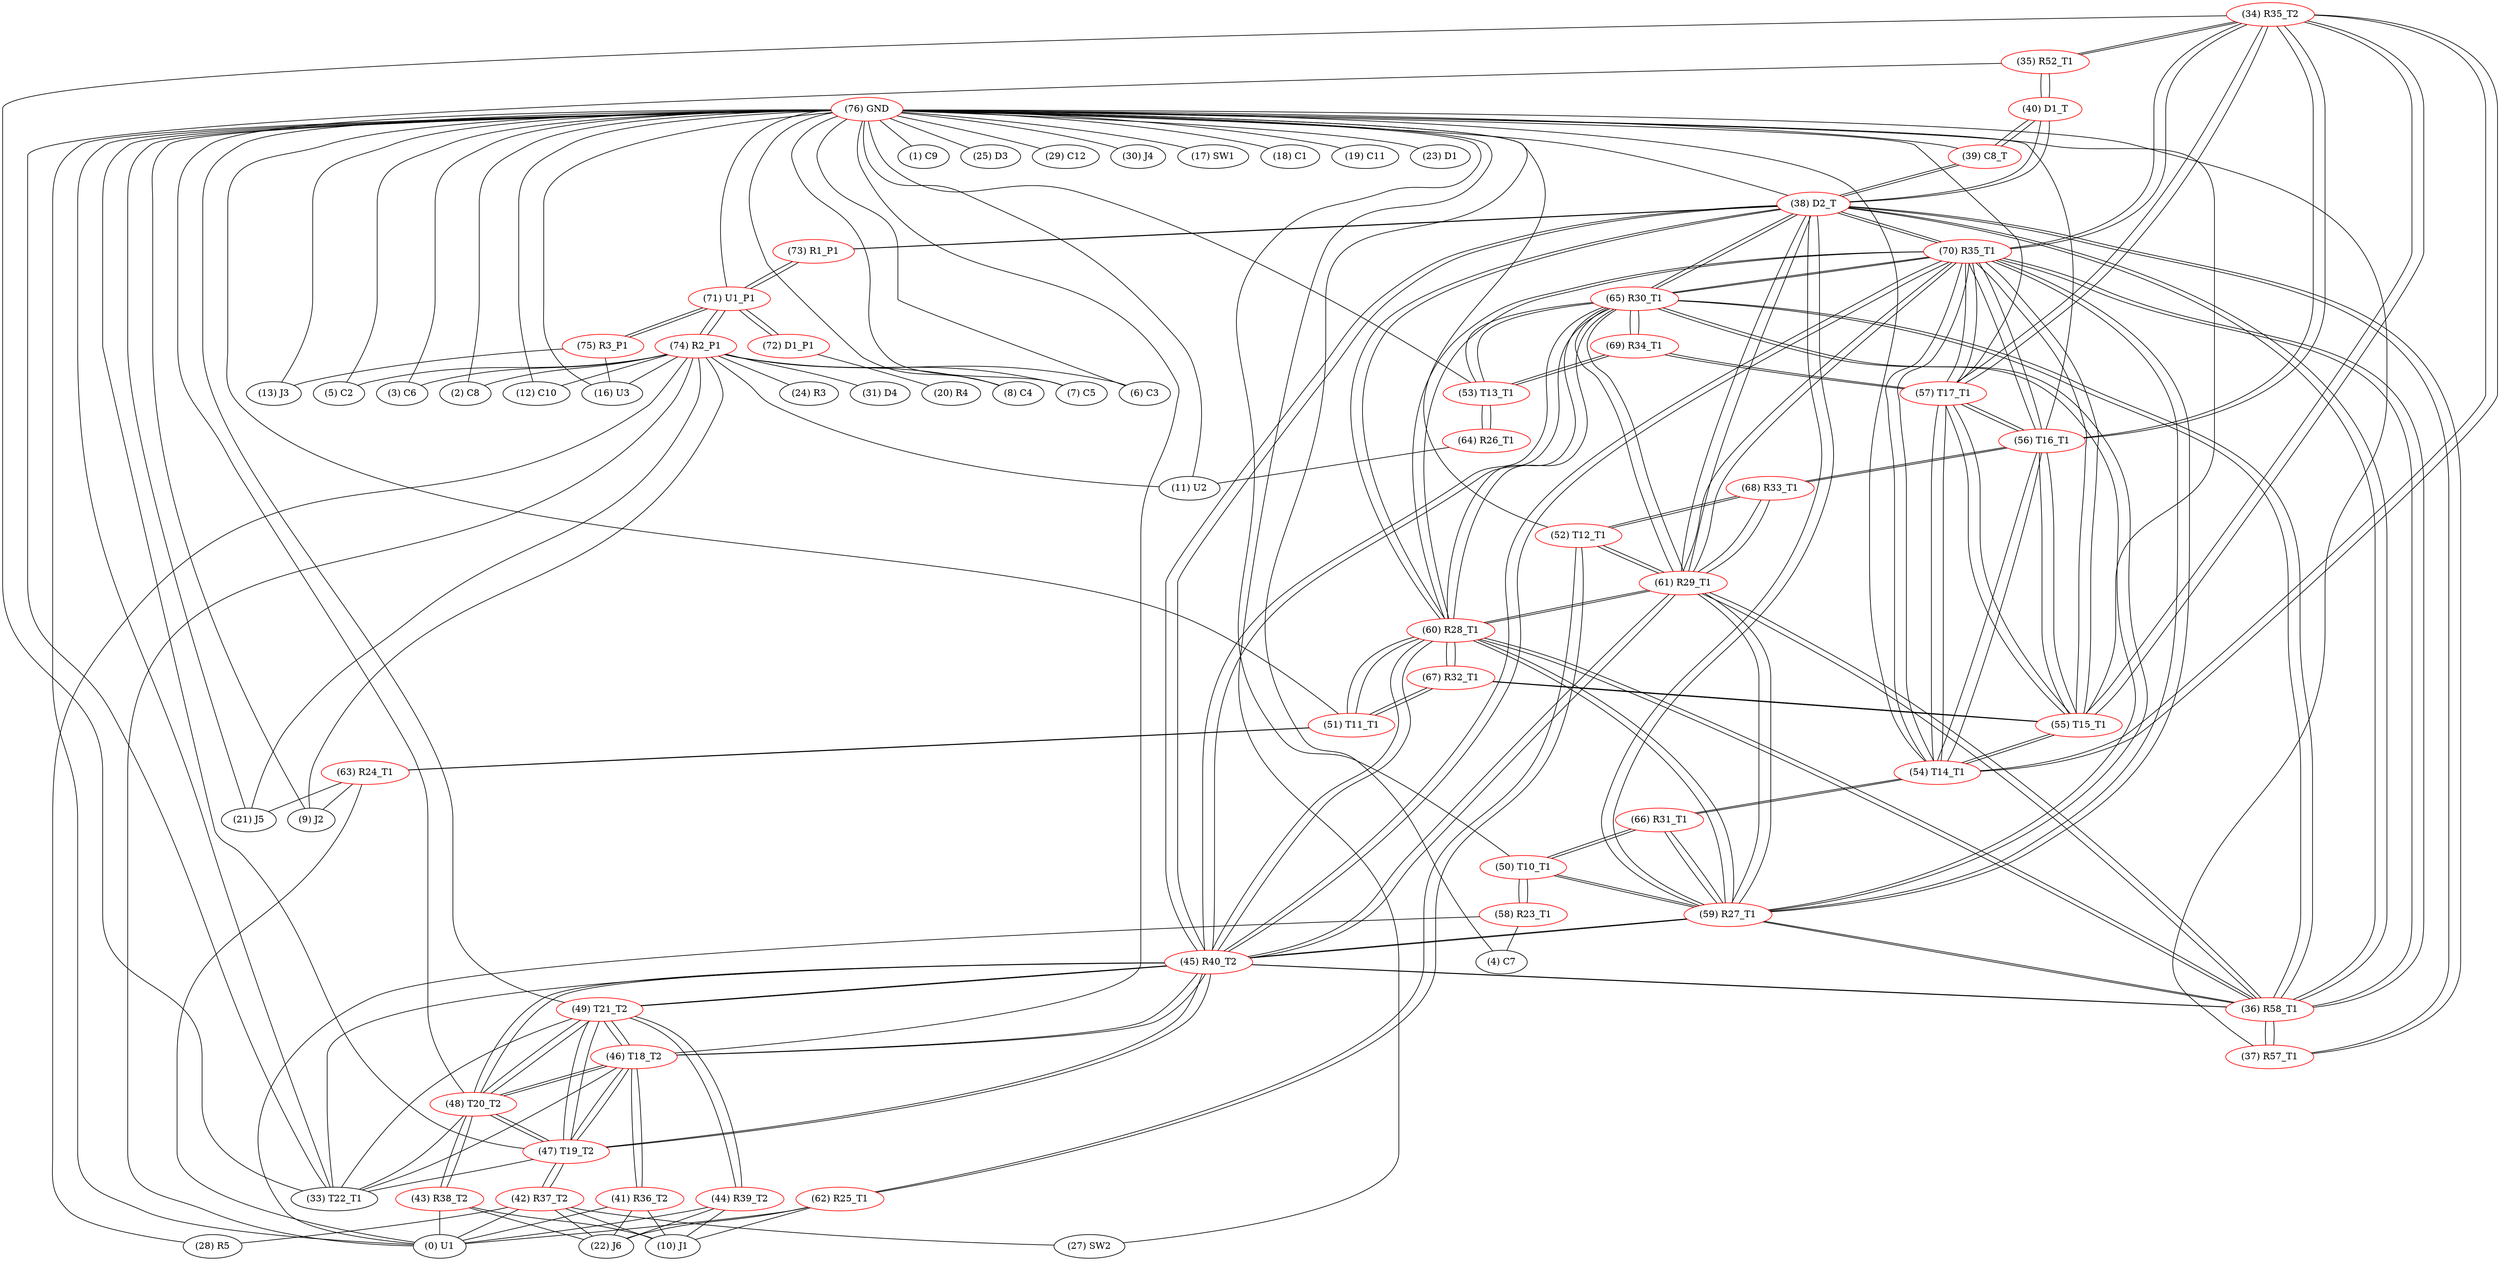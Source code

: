 graph {
	34 [label="(34) R35_T2" color=red]
	35 [label="(35) R52_T1"]
	33 [label="(33) T22_T1"]
	54 [label="(54) T14_T1"]
	55 [label="(55) T15_T1"]
	57 [label="(57) T17_T1"]
	56 [label="(56) T16_T1"]
	70 [label="(70) R35_T1"]
	35 [label="(35) R52_T1" color=red]
	40 [label="(40) D1_T"]
	34 [label="(34) R35_T2"]
	33 [label="(33) T22_T1"]
	36 [label="(36) R58_T1" color=red]
	38 [label="(38) D2_T"]
	45 [label="(45) R40_T2"]
	59 [label="(59) R27_T1"]
	60 [label="(60) R28_T1"]
	61 [label="(61) R29_T1"]
	65 [label="(65) R30_T1"]
	70 [label="(70) R35_T1"]
	37 [label="(37) R57_T1"]
	37 [label="(37) R57_T1" color=red]
	38 [label="(38) D2_T"]
	36 [label="(36) R58_T1"]
	38 [label="(38) D2_T" color=red]
	36 [label="(36) R58_T1"]
	45 [label="(45) R40_T2"]
	59 [label="(59) R27_T1"]
	60 [label="(60) R28_T1"]
	61 [label="(61) R29_T1"]
	65 [label="(65) R30_T1"]
	70 [label="(70) R35_T1"]
	40 [label="(40) D1_T"]
	39 [label="(39) C8_T"]
	37 [label="(37) R57_T1"]
	73 [label="(73) R1_P1"]
	39 [label="(39) C8_T" color=red]
	40 [label="(40) D1_T"]
	38 [label="(38) D2_T"]
	40 [label="(40) D1_T" color=red]
	38 [label="(38) D2_T"]
	39 [label="(39) C8_T"]
	35 [label="(35) R52_T1"]
	41 [label="(41) R36_T2" color=red]
	0 [label="(0) U1"]
	22 [label="(22) J6"]
	10 [label="(10) J1"]
	46 [label="(46) T18_T2"]
	42 [label="(42) R37_T2" color=red]
	10 [label="(10) J1"]
	28 [label="(28) R5"]
	0 [label="(0) U1"]
	22 [label="(22) J6"]
	27 [label="(27) SW2"]
	47 [label="(47) T19_T2"]
	43 [label="(43) R38_T2" color=red]
	10 [label="(10) J1"]
	22 [label="(22) J6"]
	0 [label="(0) U1"]
	48 [label="(48) T20_T2"]
	44 [label="(44) R39_T2" color=red]
	0 [label="(0) U1"]
	22 [label="(22) J6"]
	10 [label="(10) J1"]
	49 [label="(49) T21_T2"]
	45 [label="(45) R40_T2" color=red]
	38 [label="(38) D2_T"]
	36 [label="(36) R58_T1"]
	59 [label="(59) R27_T1"]
	60 [label="(60) R28_T1"]
	61 [label="(61) R29_T1"]
	65 [label="(65) R30_T1"]
	70 [label="(70) R35_T1"]
	48 [label="(48) T20_T2"]
	49 [label="(49) T21_T2"]
	47 [label="(47) T19_T2"]
	33 [label="(33) T22_T1"]
	46 [label="(46) T18_T2"]
	46 [label="(46) T18_T2" color=red]
	48 [label="(48) T20_T2"]
	49 [label="(49) T21_T2"]
	47 [label="(47) T19_T2"]
	45 [label="(45) R40_T2"]
	33 [label="(33) T22_T1"]
	41 [label="(41) R36_T2"]
	47 [label="(47) T19_T2" color=red]
	48 [label="(48) T20_T2"]
	49 [label="(49) T21_T2"]
	45 [label="(45) R40_T2"]
	33 [label="(33) T22_T1"]
	46 [label="(46) T18_T2"]
	42 [label="(42) R37_T2"]
	48 [label="(48) T20_T2" color=red]
	49 [label="(49) T21_T2"]
	47 [label="(47) T19_T2"]
	45 [label="(45) R40_T2"]
	33 [label="(33) T22_T1"]
	46 [label="(46) T18_T2"]
	43 [label="(43) R38_T2"]
	49 [label="(49) T21_T2" color=red]
	48 [label="(48) T20_T2"]
	47 [label="(47) T19_T2"]
	45 [label="(45) R40_T2"]
	33 [label="(33) T22_T1"]
	46 [label="(46) T18_T2"]
	44 [label="(44) R39_T2"]
	50 [label="(50) T10_T1" color=red]
	58 [label="(58) R23_T1"]
	66 [label="(66) R31_T1"]
	59 [label="(59) R27_T1"]
	51 [label="(51) T11_T1" color=red]
	63 [label="(63) R24_T1"]
	67 [label="(67) R32_T1"]
	60 [label="(60) R28_T1"]
	52 [label="(52) T12_T1" color=red]
	68 [label="(68) R33_T1"]
	61 [label="(61) R29_T1"]
	62 [label="(62) R25_T1"]
	53 [label="(53) T13_T1" color=red]
	69 [label="(69) R34_T1"]
	65 [label="(65) R30_T1"]
	64 [label="(64) R26_T1"]
	54 [label="(54) T14_T1" color=red]
	55 [label="(55) T15_T1"]
	57 [label="(57) T17_T1"]
	56 [label="(56) T16_T1"]
	70 [label="(70) R35_T1"]
	34 [label="(34) R35_T2"]
	66 [label="(66) R31_T1"]
	55 [label="(55) T15_T1" color=red]
	54 [label="(54) T14_T1"]
	57 [label="(57) T17_T1"]
	56 [label="(56) T16_T1"]
	70 [label="(70) R35_T1"]
	34 [label="(34) R35_T2"]
	67 [label="(67) R32_T1"]
	56 [label="(56) T16_T1" color=red]
	54 [label="(54) T14_T1"]
	55 [label="(55) T15_T1"]
	57 [label="(57) T17_T1"]
	70 [label="(70) R35_T1"]
	34 [label="(34) R35_T2"]
	68 [label="(68) R33_T1"]
	57 [label="(57) T17_T1" color=red]
	54 [label="(54) T14_T1"]
	55 [label="(55) T15_T1"]
	56 [label="(56) T16_T1"]
	70 [label="(70) R35_T1"]
	34 [label="(34) R35_T2"]
	69 [label="(69) R34_T1"]
	58 [label="(58) R23_T1" color=red]
	4 [label="(4) C7"]
	0 [label="(0) U1"]
	50 [label="(50) T10_T1"]
	59 [label="(59) R27_T1" color=red]
	38 [label="(38) D2_T"]
	36 [label="(36) R58_T1"]
	45 [label="(45) R40_T2"]
	60 [label="(60) R28_T1"]
	61 [label="(61) R29_T1"]
	65 [label="(65) R30_T1"]
	70 [label="(70) R35_T1"]
	66 [label="(66) R31_T1"]
	50 [label="(50) T10_T1"]
	60 [label="(60) R28_T1" color=red]
	38 [label="(38) D2_T"]
	36 [label="(36) R58_T1"]
	45 [label="(45) R40_T2"]
	59 [label="(59) R27_T1"]
	61 [label="(61) R29_T1"]
	65 [label="(65) R30_T1"]
	70 [label="(70) R35_T1"]
	67 [label="(67) R32_T1"]
	51 [label="(51) T11_T1"]
	61 [label="(61) R29_T1" color=red]
	38 [label="(38) D2_T"]
	36 [label="(36) R58_T1"]
	45 [label="(45) R40_T2"]
	59 [label="(59) R27_T1"]
	60 [label="(60) R28_T1"]
	65 [label="(65) R30_T1"]
	70 [label="(70) R35_T1"]
	68 [label="(68) R33_T1"]
	52 [label="(52) T12_T1"]
	62 [label="(62) R25_T1" color=red]
	22 [label="(22) J6"]
	0 [label="(0) U1"]
	10 [label="(10) J1"]
	52 [label="(52) T12_T1"]
	63 [label="(63) R24_T1" color=red]
	9 [label="(9) J2"]
	21 [label="(21) J5"]
	0 [label="(0) U1"]
	51 [label="(51) T11_T1"]
	64 [label="(64) R26_T1" color=red]
	11 [label="(11) U2"]
	53 [label="(53) T13_T1"]
	65 [label="(65) R30_T1" color=red]
	38 [label="(38) D2_T"]
	36 [label="(36) R58_T1"]
	45 [label="(45) R40_T2"]
	59 [label="(59) R27_T1"]
	60 [label="(60) R28_T1"]
	61 [label="(61) R29_T1"]
	70 [label="(70) R35_T1"]
	53 [label="(53) T13_T1"]
	69 [label="(69) R34_T1"]
	66 [label="(66) R31_T1" color=red]
	59 [label="(59) R27_T1"]
	50 [label="(50) T10_T1"]
	54 [label="(54) T14_T1"]
	67 [label="(67) R32_T1" color=red]
	55 [label="(55) T15_T1"]
	51 [label="(51) T11_T1"]
	60 [label="(60) R28_T1"]
	68 [label="(68) R33_T1" color=red]
	56 [label="(56) T16_T1"]
	61 [label="(61) R29_T1"]
	52 [label="(52) T12_T1"]
	69 [label="(69) R34_T1" color=red]
	57 [label="(57) T17_T1"]
	53 [label="(53) T13_T1"]
	65 [label="(65) R30_T1"]
	70 [label="(70) R35_T1" color=red]
	38 [label="(38) D2_T"]
	36 [label="(36) R58_T1"]
	45 [label="(45) R40_T2"]
	59 [label="(59) R27_T1"]
	60 [label="(60) R28_T1"]
	61 [label="(61) R29_T1"]
	65 [label="(65) R30_T1"]
	54 [label="(54) T14_T1"]
	55 [label="(55) T15_T1"]
	57 [label="(57) T17_T1"]
	56 [label="(56) T16_T1"]
	34 [label="(34) R35_T2"]
	71 [label="(71) U1_P1" color=red]
	72 [label="(72) D1_P1"]
	74 [label="(74) R2_P1"]
	75 [label="(75) R3_P1"]
	73 [label="(73) R1_P1"]
	72 [label="(72) D1_P1" color=red]
	20 [label="(20) R4"]
	71 [label="(71) U1_P1"]
	73 [label="(73) R1_P1" color=red]
	38 [label="(38) D2_T"]
	71 [label="(71) U1_P1"]
	74 [label="(74) R2_P1" color=red]
	9 [label="(9) J2"]
	0 [label="(0) U1"]
	16 [label="(16) U3"]
	5 [label="(5) C2"]
	3 [label="(3) C6"]
	2 [label="(2) C8"]
	12 [label="(12) C10"]
	8 [label="(8) C4"]
	11 [label="(11) U2"]
	7 [label="(7) C5"]
	6 [label="(6) C3"]
	24 [label="(24) R3"]
	31 [label="(31) D4"]
	21 [label="(21) J5"]
	28 [label="(28) R5"]
	71 [label="(71) U1_P1"]
	75 [label="(75) R3_P1" color=red]
	13 [label="(13) J3"]
	16 [label="(16) U3"]
	71 [label="(71) U1_P1"]
	76 [label="(76) GND" color=red]
	3 [label="(3) C6"]
	2 [label="(2) C8"]
	1 [label="(1) C9"]
	21 [label="(21) J5"]
	7 [label="(7) C5"]
	0 [label="(0) U1"]
	4 [label="(4) C7"]
	5 [label="(5) C2"]
	6 [label="(6) C3"]
	8 [label="(8) C4"]
	25 [label="(25) D3"]
	29 [label="(29) C12"]
	30 [label="(30) J4"]
	17 [label="(17) SW1"]
	18 [label="(18) C1"]
	19 [label="(19) C11"]
	9 [label="(9) J2"]
	27 [label="(27) SW2"]
	23 [label="(23) D1"]
	13 [label="(13) J3"]
	11 [label="(11) U2"]
	16 [label="(16) U3"]
	12 [label="(12) C10"]
	50 [label="(50) T10_T1"]
	51 [label="(51) T11_T1"]
	52 [label="(52) T12_T1"]
	53 [label="(53) T13_T1"]
	48 [label="(48) T20_T2"]
	54 [label="(54) T14_T1"]
	55 [label="(55) T15_T1"]
	46 [label="(46) T18_T2"]
	49 [label="(49) T21_T2"]
	47 [label="(47) T19_T2"]
	39 [label="(39) C8_T"]
	56 [label="(56) T16_T1"]
	57 [label="(57) T17_T1"]
	38 [label="(38) D2_T"]
	33 [label="(33) T22_T1"]
	37 [label="(37) R57_T1"]
	71 [label="(71) U1_P1"]
	34 -- 35
	34 -- 33
	34 -- 54
	34 -- 55
	34 -- 57
	34 -- 56
	34 -- 70
	35 -- 40
	35 -- 34
	35 -- 33
	36 -- 38
	36 -- 45
	36 -- 59
	36 -- 60
	36 -- 61
	36 -- 65
	36 -- 70
	36 -- 37
	37 -- 38
	37 -- 36
	38 -- 36
	38 -- 45
	38 -- 59
	38 -- 60
	38 -- 61
	38 -- 65
	38 -- 70
	38 -- 40
	38 -- 39
	38 -- 37
	38 -- 73
	39 -- 40
	39 -- 38
	40 -- 38
	40 -- 39
	40 -- 35
	41 -- 0
	41 -- 22
	41 -- 10
	41 -- 46
	42 -- 10
	42 -- 28
	42 -- 0
	42 -- 22
	42 -- 27
	42 -- 47
	43 -- 10
	43 -- 22
	43 -- 0
	43 -- 48
	44 -- 0
	44 -- 22
	44 -- 10
	44 -- 49
	45 -- 38
	45 -- 36
	45 -- 59
	45 -- 60
	45 -- 61
	45 -- 65
	45 -- 70
	45 -- 48
	45 -- 49
	45 -- 47
	45 -- 33
	45 -- 46
	46 -- 48
	46 -- 49
	46 -- 47
	46 -- 45
	46 -- 33
	46 -- 41
	47 -- 48
	47 -- 49
	47 -- 45
	47 -- 33
	47 -- 46
	47 -- 42
	48 -- 49
	48 -- 47
	48 -- 45
	48 -- 33
	48 -- 46
	48 -- 43
	49 -- 48
	49 -- 47
	49 -- 45
	49 -- 33
	49 -- 46
	49 -- 44
	50 -- 58
	50 -- 66
	50 -- 59
	51 -- 63
	51 -- 67
	51 -- 60
	52 -- 68
	52 -- 61
	52 -- 62
	53 -- 69
	53 -- 65
	53 -- 64
	54 -- 55
	54 -- 57
	54 -- 56
	54 -- 70
	54 -- 34
	54 -- 66
	55 -- 54
	55 -- 57
	55 -- 56
	55 -- 70
	55 -- 34
	55 -- 67
	56 -- 54
	56 -- 55
	56 -- 57
	56 -- 70
	56 -- 34
	56 -- 68
	57 -- 54
	57 -- 55
	57 -- 56
	57 -- 70
	57 -- 34
	57 -- 69
	58 -- 4
	58 -- 0
	58 -- 50
	59 -- 38
	59 -- 36
	59 -- 45
	59 -- 60
	59 -- 61
	59 -- 65
	59 -- 70
	59 -- 66
	59 -- 50
	60 -- 38
	60 -- 36
	60 -- 45
	60 -- 59
	60 -- 61
	60 -- 65
	60 -- 70
	60 -- 67
	60 -- 51
	61 -- 38
	61 -- 36
	61 -- 45
	61 -- 59
	61 -- 60
	61 -- 65
	61 -- 70
	61 -- 68
	61 -- 52
	62 -- 22
	62 -- 0
	62 -- 10
	62 -- 52
	63 -- 9
	63 -- 21
	63 -- 0
	63 -- 51
	64 -- 11
	64 -- 53
	65 -- 38
	65 -- 36
	65 -- 45
	65 -- 59
	65 -- 60
	65 -- 61
	65 -- 70
	65 -- 53
	65 -- 69
	66 -- 59
	66 -- 50
	66 -- 54
	67 -- 55
	67 -- 51
	67 -- 60
	68 -- 56
	68 -- 61
	68 -- 52
	69 -- 57
	69 -- 53
	69 -- 65
	70 -- 38
	70 -- 36
	70 -- 45
	70 -- 59
	70 -- 60
	70 -- 61
	70 -- 65
	70 -- 54
	70 -- 55
	70 -- 57
	70 -- 56
	70 -- 34
	71 -- 72
	71 -- 74
	71 -- 75
	71 -- 73
	72 -- 20
	72 -- 71
	73 -- 38
	73 -- 71
	74 -- 9
	74 -- 0
	74 -- 16
	74 -- 5
	74 -- 3
	74 -- 2
	74 -- 12
	74 -- 8
	74 -- 11
	74 -- 7
	74 -- 6
	74 -- 24
	74 -- 31
	74 -- 21
	74 -- 28
	74 -- 71
	75 -- 13
	75 -- 16
	75 -- 71
	76 -- 3
	76 -- 2
	76 -- 1
	76 -- 21
	76 -- 7
	76 -- 0
	76 -- 4
	76 -- 5
	76 -- 6
	76 -- 8
	76 -- 25
	76 -- 29
	76 -- 30
	76 -- 17
	76 -- 18
	76 -- 19
	76 -- 9
	76 -- 27
	76 -- 23
	76 -- 13
	76 -- 11
	76 -- 16
	76 -- 12
	76 -- 50
	76 -- 51
	76 -- 52
	76 -- 53
	76 -- 48
	76 -- 54
	76 -- 55
	76 -- 46
	76 -- 49
	76 -- 47
	76 -- 39
	76 -- 56
	76 -- 57
	76 -- 38
	76 -- 33
	76 -- 37
	76 -- 71
}